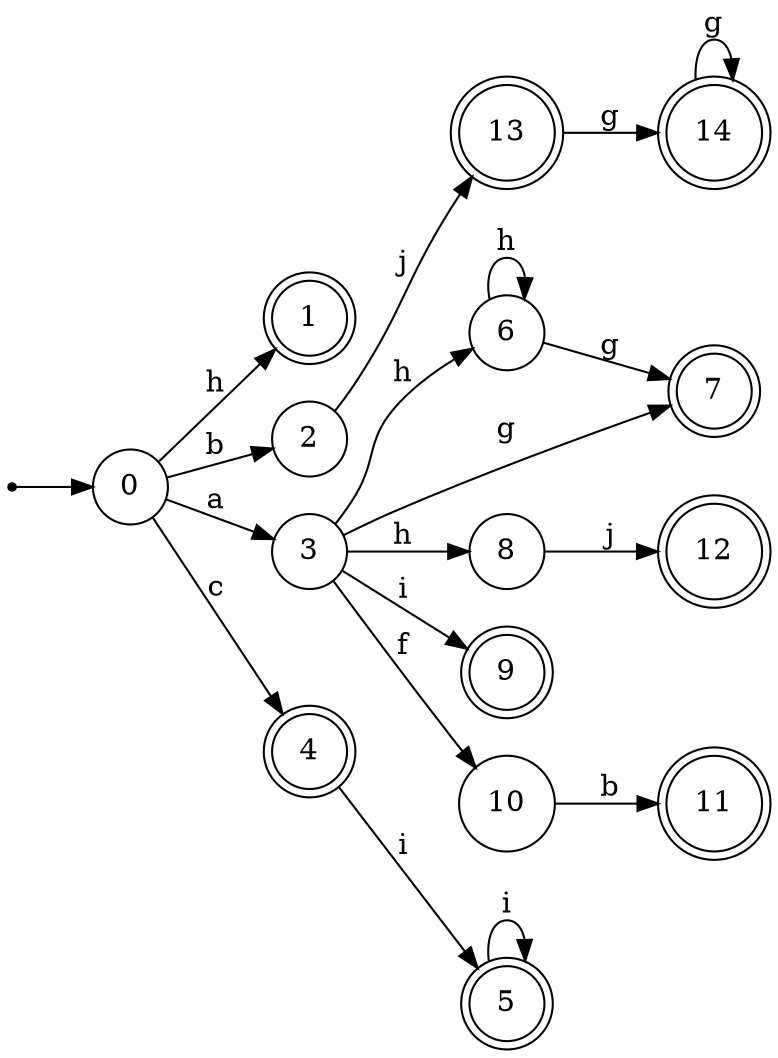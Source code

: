 digraph finite_state_machine {
rankdir=LR;
size="20,20";
node [shape = point]; "dummy0"
node [shape = circle]; "0";
"dummy0" -> "0";
node [shape = doublecircle]; "1";node [shape = circle]; "2";
node [shape = circle]; "3";
node [shape = doublecircle]; "4";node [shape = doublecircle]; "5";node [shape = circle]; "6";
node [shape = doublecircle]; "7";node [shape = circle]; "8";
node [shape = doublecircle]; "9";node [shape = circle]; "10";
node [shape = doublecircle]; "11";node [shape = doublecircle]; "12";node [shape = doublecircle]; "13";node [shape = doublecircle]; "14";"0" -> "1" [label = "h"];
 "0" -> "2" [label = "b"];
 "0" -> "3" [label = "a"];
 "0" -> "4" [label = "c"];
 "4" -> "5" [label = "i"];
 "5" -> "5" [label = "i"];
 "3" -> "8" [label = "h"];
 "3" -> "6" [label = "h"];
 "3" -> "7" [label = "g"];
 "3" -> "9" [label = "i"];
 "3" -> "10" [label = "f"];
 "10" -> "11" [label = "b"];
 "8" -> "12" [label = "j"];
 "6" -> "6" [label = "h"];
 "6" -> "7" [label = "g"];
 "2" -> "13" [label = "j"];
 "13" -> "14" [label = "g"];
 "14" -> "14" [label = "g"];
 }
